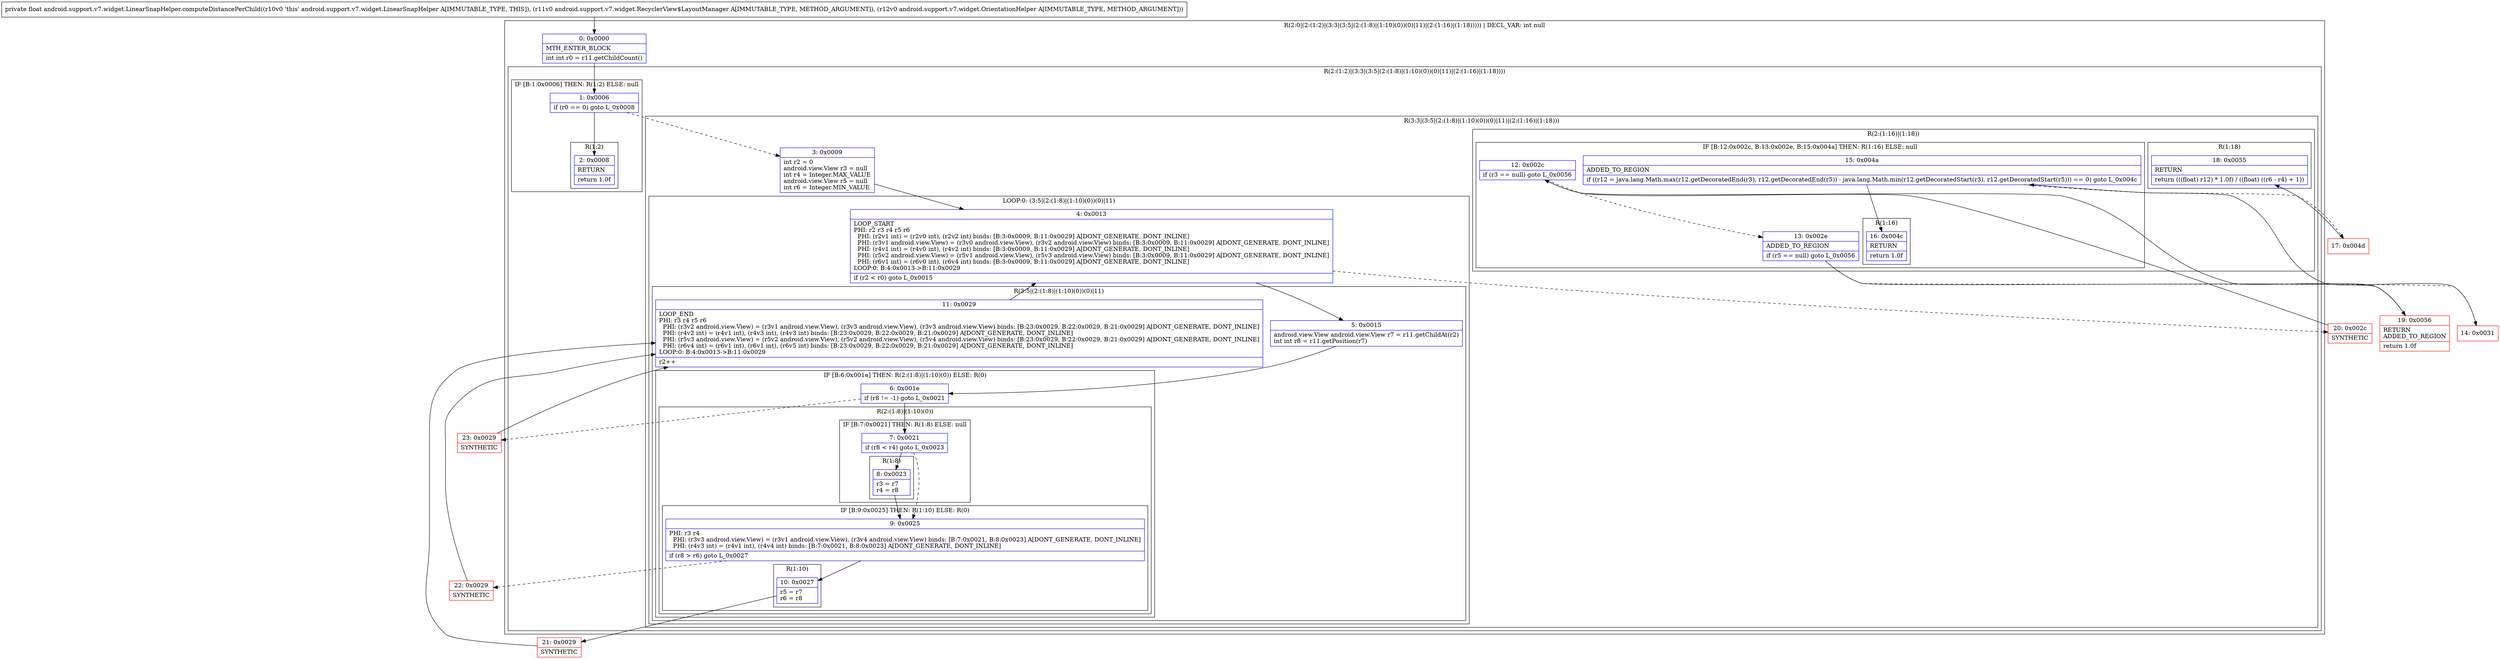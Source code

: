 digraph "CFG forandroid.support.v7.widget.LinearSnapHelper.computeDistancePerChild(Landroid\/support\/v7\/widget\/RecyclerView$LayoutManager;Landroid\/support\/v7\/widget\/OrientationHelper;)F" {
subgraph cluster_Region_920523372 {
label = "R(2:0|(2:(1:2)|(3:3|(3:5|(2:(1:8)|(1:10)(0))(0)|11)|(2:(1:16)|(1:18))))) | DECL_VAR: int null\l";
node [shape=record,color=blue];
Node_0 [shape=record,label="{0\:\ 0x0000|MTH_ENTER_BLOCK\l|int int r0 = r11.getChildCount()\l}"];
subgraph cluster_Region_145189977 {
label = "R(2:(1:2)|(3:3|(3:5|(2:(1:8)|(1:10)(0))(0)|11)|(2:(1:16)|(1:18))))";
node [shape=record,color=blue];
subgraph cluster_IfRegion_1871896448 {
label = "IF [B:1:0x0006] THEN: R(1:2) ELSE: null";
node [shape=record,color=blue];
Node_1 [shape=record,label="{1\:\ 0x0006|if (r0 == 0) goto L_0x0008\l}"];
subgraph cluster_Region_931071359 {
label = "R(1:2)";
node [shape=record,color=blue];
Node_2 [shape=record,label="{2\:\ 0x0008|RETURN\l|return 1.0f\l}"];
}
}
subgraph cluster_Region_1002006954 {
label = "R(3:3|(3:5|(2:(1:8)|(1:10)(0))(0)|11)|(2:(1:16)|(1:18)))";
node [shape=record,color=blue];
Node_3 [shape=record,label="{3\:\ 0x0009|int r2 = 0\landroid.view.View r3 = null\lint r4 = Integer.MAX_VALUE\landroid.view.View r5 = null\lint r6 = Integer.MIN_VALUE\l}"];
subgraph cluster_LoopRegion_270253282 {
label = "LOOP:0: (3:5|(2:(1:8)|(1:10)(0))(0)|11)";
node [shape=record,color=blue];
Node_4 [shape=record,label="{4\:\ 0x0013|LOOP_START\lPHI: r2 r3 r4 r5 r6 \l  PHI: (r2v1 int) = (r2v0 int), (r2v2 int) binds: [B:3:0x0009, B:11:0x0029] A[DONT_GENERATE, DONT_INLINE]\l  PHI: (r3v1 android.view.View) = (r3v0 android.view.View), (r3v2 android.view.View) binds: [B:3:0x0009, B:11:0x0029] A[DONT_GENERATE, DONT_INLINE]\l  PHI: (r4v1 int) = (r4v0 int), (r4v2 int) binds: [B:3:0x0009, B:11:0x0029] A[DONT_GENERATE, DONT_INLINE]\l  PHI: (r5v2 android.view.View) = (r5v1 android.view.View), (r5v3 android.view.View) binds: [B:3:0x0009, B:11:0x0029] A[DONT_GENERATE, DONT_INLINE]\l  PHI: (r6v1 int) = (r6v0 int), (r6v4 int) binds: [B:3:0x0009, B:11:0x0029] A[DONT_GENERATE, DONT_INLINE]\lLOOP:0: B:4:0x0013\-\>B:11:0x0029\l|if (r2 \< r0) goto L_0x0015\l}"];
subgraph cluster_Region_2108838339 {
label = "R(3:5|(2:(1:8)|(1:10)(0))(0)|11)";
node [shape=record,color=blue];
Node_5 [shape=record,label="{5\:\ 0x0015|android.view.View android.view.View r7 = r11.getChildAt(r2)\lint int r8 = r11.getPosition(r7)\l}"];
subgraph cluster_IfRegion_734236889 {
label = "IF [B:6:0x001e] THEN: R(2:(1:8)|(1:10)(0)) ELSE: R(0)";
node [shape=record,color=blue];
Node_6 [shape=record,label="{6\:\ 0x001e|if (r8 != \-1) goto L_0x0021\l}"];
subgraph cluster_Region_1219326075 {
label = "R(2:(1:8)|(1:10)(0))";
node [shape=record,color=blue];
subgraph cluster_IfRegion_957377361 {
label = "IF [B:7:0x0021] THEN: R(1:8) ELSE: null";
node [shape=record,color=blue];
Node_7 [shape=record,label="{7\:\ 0x0021|if (r8 \< r4) goto L_0x0023\l}"];
subgraph cluster_Region_69594922 {
label = "R(1:8)";
node [shape=record,color=blue];
Node_8 [shape=record,label="{8\:\ 0x0023|r3 = r7\lr4 = r8\l}"];
}
}
subgraph cluster_IfRegion_296958813 {
label = "IF [B:9:0x0025] THEN: R(1:10) ELSE: R(0)";
node [shape=record,color=blue];
Node_9 [shape=record,label="{9\:\ 0x0025|PHI: r3 r4 \l  PHI: (r3v3 android.view.View) = (r3v1 android.view.View), (r3v4 android.view.View) binds: [B:7:0x0021, B:8:0x0023] A[DONT_GENERATE, DONT_INLINE]\l  PHI: (r4v3 int) = (r4v1 int), (r4v4 int) binds: [B:7:0x0021, B:8:0x0023] A[DONT_GENERATE, DONT_INLINE]\l|if (r8 \> r6) goto L_0x0027\l}"];
subgraph cluster_Region_2100617396 {
label = "R(1:10)";
node [shape=record,color=blue];
Node_10 [shape=record,label="{10\:\ 0x0027|r5 = r7\lr6 = r8\l}"];
}
subgraph cluster_Region_581150759 {
label = "R(0)";
node [shape=record,color=blue];
}
}
}
subgraph cluster_Region_299228558 {
label = "R(0)";
node [shape=record,color=blue];
}
}
Node_11 [shape=record,label="{11\:\ 0x0029|LOOP_END\lPHI: r3 r4 r5 r6 \l  PHI: (r3v2 android.view.View) = (r3v1 android.view.View), (r3v3 android.view.View), (r3v3 android.view.View) binds: [B:23:0x0029, B:22:0x0029, B:21:0x0029] A[DONT_GENERATE, DONT_INLINE]\l  PHI: (r4v2 int) = (r4v1 int), (r4v3 int), (r4v3 int) binds: [B:23:0x0029, B:22:0x0029, B:21:0x0029] A[DONT_GENERATE, DONT_INLINE]\l  PHI: (r5v3 android.view.View) = (r5v2 android.view.View), (r5v2 android.view.View), (r5v4 android.view.View) binds: [B:23:0x0029, B:22:0x0029, B:21:0x0029] A[DONT_GENERATE, DONT_INLINE]\l  PHI: (r6v4 int) = (r6v1 int), (r6v1 int), (r6v5 int) binds: [B:23:0x0029, B:22:0x0029, B:21:0x0029] A[DONT_GENERATE, DONT_INLINE]\lLOOP:0: B:4:0x0013\-\>B:11:0x0029\l|r2++\l}"];
}
}
subgraph cluster_Region_1590588982 {
label = "R(2:(1:16)|(1:18))";
node [shape=record,color=blue];
subgraph cluster_IfRegion_1226092512 {
label = "IF [B:12:0x002c, B:13:0x002e, B:15:0x004a] THEN: R(1:16) ELSE: null";
node [shape=record,color=blue];
Node_12 [shape=record,label="{12\:\ 0x002c|if (r3 == null) goto L_0x0056\l}"];
Node_13 [shape=record,label="{13\:\ 0x002e|ADDED_TO_REGION\l|if (r5 == null) goto L_0x0056\l}"];
Node_15 [shape=record,label="{15\:\ 0x004a|ADDED_TO_REGION\l|if ((r12 = java.lang.Math.max(r12.getDecoratedEnd(r3), r12.getDecoratedEnd(r5)) \- java.lang.Math.min(r12.getDecoratedStart(r3), r12.getDecoratedStart(r5))) == 0) goto L_0x004c\l}"];
subgraph cluster_Region_2109995836 {
label = "R(1:16)";
node [shape=record,color=blue];
Node_16 [shape=record,label="{16\:\ 0x004c|RETURN\l|return 1.0f\l}"];
}
}
subgraph cluster_Region_1455622649 {
label = "R(1:18)";
node [shape=record,color=blue];
Node_18 [shape=record,label="{18\:\ 0x0055|RETURN\l|return (((float) r12) * 1.0f) \/ ((float) ((r6 \- r4) + 1))\l}"];
}
}
}
}
}
Node_14 [shape=record,color=red,label="{14\:\ 0x0031}"];
Node_17 [shape=record,color=red,label="{17\:\ 0x004d}"];
Node_19 [shape=record,color=red,label="{19\:\ 0x0056|RETURN\lADDED_TO_REGION\l|return 1.0f\l}"];
Node_20 [shape=record,color=red,label="{20\:\ 0x002c|SYNTHETIC\l}"];
Node_21 [shape=record,color=red,label="{21\:\ 0x0029|SYNTHETIC\l}"];
Node_22 [shape=record,color=red,label="{22\:\ 0x0029|SYNTHETIC\l}"];
Node_23 [shape=record,color=red,label="{23\:\ 0x0029|SYNTHETIC\l}"];
MethodNode[shape=record,label="{private float android.support.v7.widget.LinearSnapHelper.computeDistancePerChild((r10v0 'this' android.support.v7.widget.LinearSnapHelper A[IMMUTABLE_TYPE, THIS]), (r11v0 android.support.v7.widget.RecyclerView$LayoutManager A[IMMUTABLE_TYPE, METHOD_ARGUMENT]), (r12v0 android.support.v7.widget.OrientationHelper A[IMMUTABLE_TYPE, METHOD_ARGUMENT])) }"];
MethodNode -> Node_0;
Node_0 -> Node_1;
Node_1 -> Node_2;
Node_1 -> Node_3[style=dashed];
Node_3 -> Node_4;
Node_4 -> Node_5;
Node_4 -> Node_20[style=dashed];
Node_5 -> Node_6;
Node_6 -> Node_7;
Node_6 -> Node_23[style=dashed];
Node_7 -> Node_8;
Node_7 -> Node_9[style=dashed];
Node_8 -> Node_9;
Node_9 -> Node_10;
Node_9 -> Node_22[style=dashed];
Node_10 -> Node_21;
Node_11 -> Node_4;
Node_12 -> Node_13[style=dashed];
Node_12 -> Node_19;
Node_13 -> Node_14[style=dashed];
Node_13 -> Node_19;
Node_15 -> Node_16;
Node_15 -> Node_17[style=dashed];
Node_14 -> Node_15;
Node_17 -> Node_18;
Node_20 -> Node_12;
Node_21 -> Node_11;
Node_22 -> Node_11;
Node_23 -> Node_11;
}

